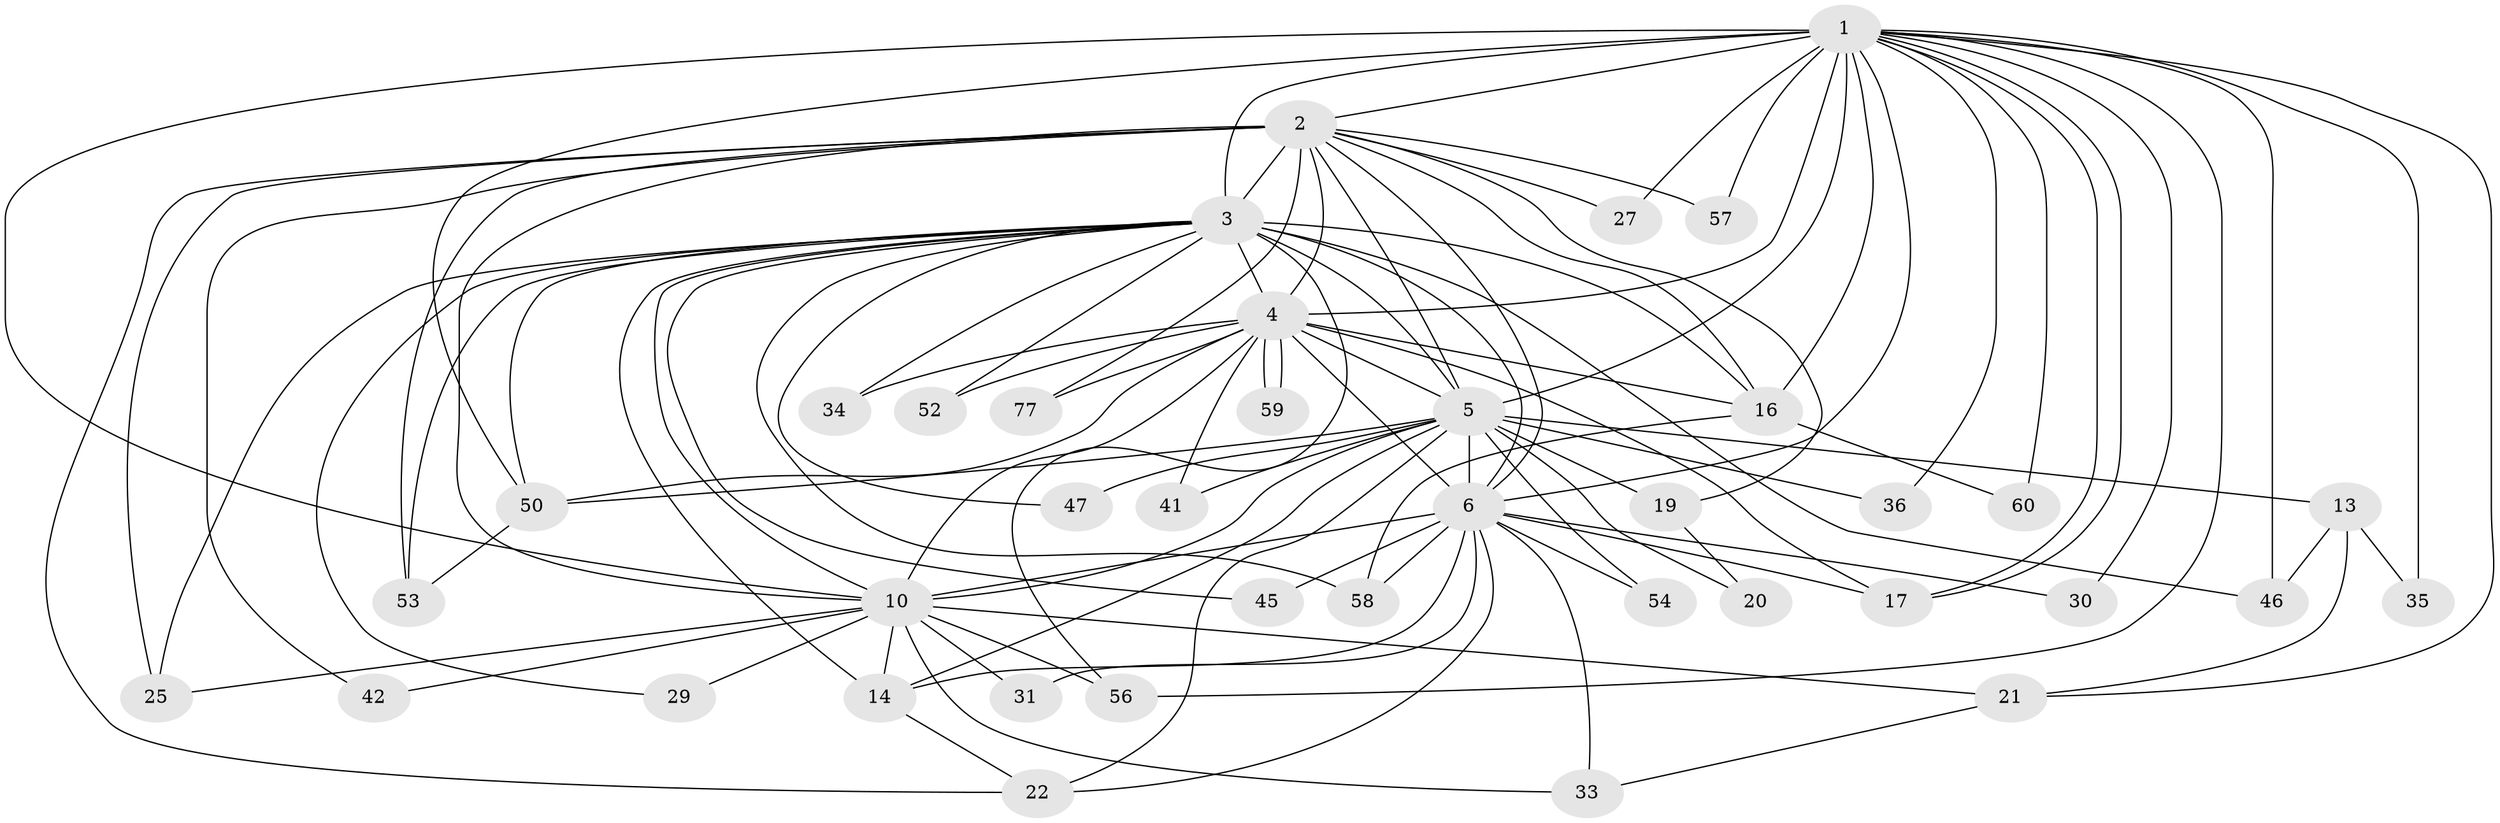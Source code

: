 // original degree distribution, {25: 0.012658227848101266, 21: 0.012658227848101266, 16: 0.012658227848101266, 20: 0.012658227848101266, 17: 0.0379746835443038, 18: 0.02531645569620253, 14: 0.012658227848101266, 4: 0.0759493670886076, 2: 0.5443037974683544, 5: 0.02531645569620253, 3: 0.20253164556962025, 9: 0.012658227848101266, 6: 0.012658227848101266}
// Generated by graph-tools (version 1.1) at 2025/13/03/09/25 04:13:41]
// undirected, 39 vertices, 101 edges
graph export_dot {
graph [start="1"]
  node [color=gray90,style=filled];
  1;
  2;
  3 [super="+15+12+43+48+7+38"];
  4;
  5 [super="+49+18+9+8+24+28"];
  6 [super="+23+11"];
  10 [super="+40"];
  13 [super="+65"];
  14 [super="+63"];
  16 [super="+37"];
  17 [super="+39"];
  19;
  20;
  21;
  22;
  25;
  27;
  29;
  30;
  31;
  33 [super="+44"];
  34;
  35;
  36;
  41;
  42;
  45;
  46 [super="+79"];
  47;
  50 [super="+51"];
  52;
  53;
  54;
  56 [super="+68"];
  57;
  58 [super="+64"];
  59;
  60 [super="+76"];
  77;
  1 -- 2;
  1 -- 3 [weight=2];
  1 -- 4;
  1 -- 5 [weight=5];
  1 -- 6;
  1 -- 10;
  1 -- 17;
  1 -- 17;
  1 -- 21;
  1 -- 27;
  1 -- 30;
  1 -- 35;
  1 -- 36;
  1 -- 46;
  1 -- 50;
  1 -- 56;
  1 -- 57;
  1 -- 60 [weight=2];
  1 -- 16;
  2 -- 3 [weight=5];
  2 -- 4;
  2 -- 5 [weight=3];
  2 -- 6;
  2 -- 10;
  2 -- 19;
  2 -- 22;
  2 -- 25;
  2 -- 27;
  2 -- 42;
  2 -- 53;
  2 -- 57;
  2 -- 77;
  2 -- 16;
  3 -- 4 [weight=2];
  3 -- 5 [weight=11];
  3 -- 6 [weight=3];
  3 -- 10 [weight=2];
  3 -- 45;
  3 -- 50;
  3 -- 14;
  3 -- 47;
  3 -- 52;
  3 -- 25;
  3 -- 58;
  3 -- 16 [weight=2];
  3 -- 53;
  3 -- 34;
  3 -- 46;
  3 -- 56;
  3 -- 29;
  4 -- 5 [weight=4];
  4 -- 6 [weight=2];
  4 -- 10;
  4 -- 16;
  4 -- 34;
  4 -- 41;
  4 -- 50;
  4 -- 52;
  4 -- 59;
  4 -- 59;
  4 -- 77;
  4 -- 17;
  5 -- 6 [weight=4];
  5 -- 10 [weight=4];
  5 -- 14;
  5 -- 20;
  5 -- 47;
  5 -- 50 [weight=2];
  5 -- 36;
  5 -- 41;
  5 -- 13 [weight=2];
  5 -- 54;
  5 -- 19;
  5 -- 22;
  6 -- 10;
  6 -- 14;
  6 -- 22;
  6 -- 45;
  6 -- 54;
  6 -- 58;
  6 -- 30;
  6 -- 17;
  6 -- 33;
  6 -- 31;
  10 -- 21;
  10 -- 25;
  10 -- 29;
  10 -- 31;
  10 -- 42;
  10 -- 14;
  10 -- 56;
  10 -- 33;
  13 -- 35;
  13 -- 46;
  13 -- 21;
  14 -- 22;
  16 -- 58;
  16 -- 60;
  19 -- 20;
  21 -- 33;
  50 -- 53;
}
